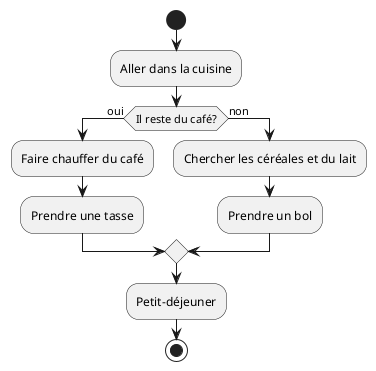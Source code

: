 @startuml

start

:Aller dans la cuisine;

if (Il reste du café?) then (oui)
  :Faire chauffer du café;
  :Prendre une tasse;
else (non)
  :Chercher les céréales et du lait;
  :Prendre un bol;
endif

:Petit-déjeuner;

stop

@enduml